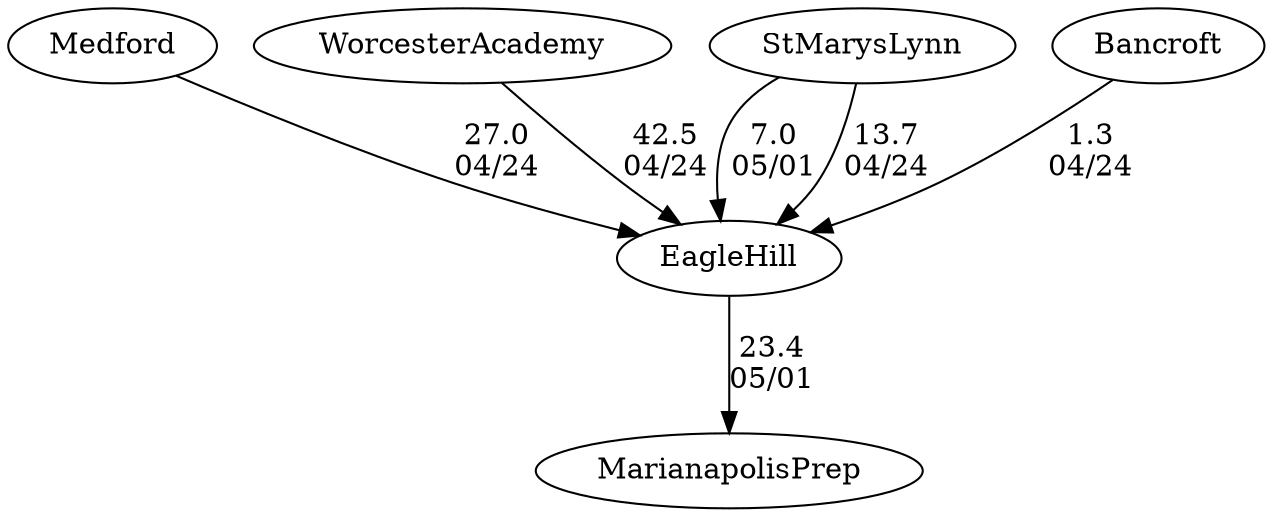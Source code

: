 digraph boys1foursEagleHill {Medford [URL="boys1foursEagleHillMedford.html"];EagleHill [URL="boys1foursEagleHillEagleHill.html"];WorcesterAcademy [URL="boys1foursEagleHillWorcesterAcademy.html"];MarianapolisPrep [URL="boys1foursEagleHillMarianapolisPrep.html"];StMarysLynn [URL="boys1foursEagleHillStMarysLynn.html"];Bancroft [URL="boys1foursEagleHillBancroft.html"];StMarysLynn -> EagleHill[label="7.0
05/01", weight="93", tooltip="NEIRA Boys & Girls Fours,Marianapolis vs. St. Mary's-Lynn, Eagle Hill			
Distance: 1500m Conditions: Very little chop
None", URL="https://www.row2k.com/results/resultspage.cfm?UID=76E3EDF2C6F7CD5FEBCC72CEE9D056A7&cat=5", random="random"]; 
EagleHill -> MarianapolisPrep[label="23.4
05/01", weight="77", tooltip="NEIRA Boys & Girls Fours,Marianapolis vs. St. Mary's-Lynn, Eagle Hill			
Distance: 1500m Conditions: Very little chop
None", URL="https://www.row2k.com/results/resultspage.cfm?UID=76E3EDF2C6F7CD5FEBCC72CEE9D056A7&cat=5", random="random"]; 
WorcesterAcademy -> EagleHill[label="42.5
04/24", weight="58", tooltip="NEIRA Boys & Girls Fours,Bancroft School vs Worcester Academy, Medford High School, Eagle Hill, St. Mary's Lynn			
Distance: 1500m Conditions: All races experienced strong tailwinds. Wind was 15mph with strong gusts. The wind increased as the Boys 2V boat went down the course and the race was paused. Once conditions died back to 15mph races resumed. Once conditions died back down to a 15-17 tail wind, races resumed. Comments: Race order was Boys Novice, Girls Novice/Novice Mix, B3v, B2V, G1V, B1V. For recording purposes Boys Novice will be recorded as the Boys fourth boat. The girls novice/novice mix will be recorded as GV2 (please note the novice mix boat (Eagle Hill) was a mix of talent and more of a friendly race to get rowers to race). Due to wind Boys Novice started at the 1400 mark.
None", URL="https://www.row2k.com/results/resultspage.cfm?UID=3A9AECAD0028655DE1534F4A0A0DE8B2&cat=5", random="random"]; 
Medford -> EagleHill[label="27.0
04/24", weight="73", tooltip="NEIRA Boys & Girls Fours,Bancroft School vs Worcester Academy, Medford High School, Eagle Hill, St. Mary's Lynn			
Distance: 1500m Conditions: All races experienced strong tailwinds. Wind was 15mph with strong gusts. The wind increased as the Boys 2V boat went down the course and the race was paused. Once conditions died back to 15mph races resumed. Once conditions died back down to a 15-17 tail wind, races resumed. Comments: Race order was Boys Novice, Girls Novice/Novice Mix, B3v, B2V, G1V, B1V. For recording purposes Boys Novice will be recorded as the Boys fourth boat. The girls novice/novice mix will be recorded as GV2 (please note the novice mix boat (Eagle Hill) was a mix of talent and more of a friendly race to get rowers to race). Due to wind Boys Novice started at the 1400 mark.
None", URL="https://www.row2k.com/results/resultspage.cfm?UID=3A9AECAD0028655DE1534F4A0A0DE8B2&cat=5", random="random"]; 
StMarysLynn -> EagleHill[label="13.7
04/24", weight="87", tooltip="NEIRA Boys & Girls Fours,Bancroft School vs Worcester Academy, Medford High School, Eagle Hill, St. Mary's Lynn			
Distance: 1500m Conditions: All races experienced strong tailwinds. Wind was 15mph with strong gusts. The wind increased as the Boys 2V boat went down the course and the race was paused. Once conditions died back to 15mph races resumed. Once conditions died back down to a 15-17 tail wind, races resumed. Comments: Race order was Boys Novice, Girls Novice/Novice Mix, B3v, B2V, G1V, B1V. For recording purposes Boys Novice will be recorded as the Boys fourth boat. The girls novice/novice mix will be recorded as GV2 (please note the novice mix boat (Eagle Hill) was a mix of talent and more of a friendly race to get rowers to race). Due to wind Boys Novice started at the 1400 mark.
None", URL="https://www.row2k.com/results/resultspage.cfm?UID=3A9AECAD0028655DE1534F4A0A0DE8B2&cat=5", random="random"]; 
Bancroft -> EagleHill[label="1.3
04/24", weight="99", tooltip="NEIRA Boys & Girls Fours,Bancroft School vs Worcester Academy, Medford High School, Eagle Hill, St. Mary's Lynn			
Distance: 1500m Conditions: All races experienced strong tailwinds. Wind was 15mph with strong gusts. The wind increased as the Boys 2V boat went down the course and the race was paused. Once conditions died back to 15mph races resumed. Once conditions died back down to a 15-17 tail wind, races resumed. Comments: Race order was Boys Novice, Girls Novice/Novice Mix, B3v, B2V, G1V, B1V. For recording purposes Boys Novice will be recorded as the Boys fourth boat. The girls novice/novice mix will be recorded as GV2 (please note the novice mix boat (Eagle Hill) was a mix of talent and more of a friendly race to get rowers to race). Due to wind Boys Novice started at the 1400 mark.
None", URL="https://www.row2k.com/results/resultspage.cfm?UID=3A9AECAD0028655DE1534F4A0A0DE8B2&cat=5", random="random"]}